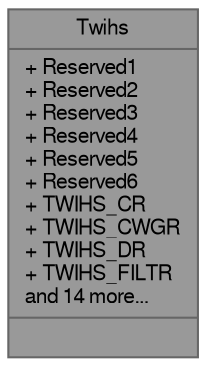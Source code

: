 digraph "Twihs"
{
 // LATEX_PDF_SIZE
  bgcolor="transparent";
  edge [fontname=FreeSans,fontsize=10,labelfontname=FreeSans,labelfontsize=10];
  node [fontname=FreeSans,fontsize=10,shape=box,height=0.2,width=0.4];
  Node1 [shape=record,label="{Twihs\n|+ Reserved1\l+ Reserved2\l+ Reserved3\l+ Reserved4\l+ Reserved5\l+ Reserved6\l+ TWIHS_CR\l+ TWIHS_CWGR\l+ TWIHS_DR\l+ TWIHS_FILTR\land 14 more...\l|}",height=0.2,width=0.4,color="gray40", fillcolor="grey60", style="filled", fontcolor="black",tooltip="Twihs hardware registers."];
}
